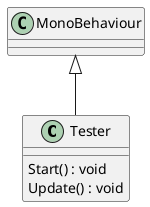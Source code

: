 @startuml
class Tester {
    Start() : void
    Update() : void
}
MonoBehaviour <|-- Tester
@enduml

